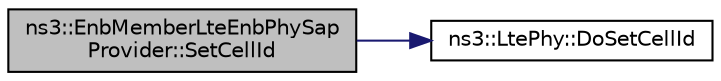 digraph "ns3::EnbMemberLteEnbPhySapProvider::SetCellId"
{
  edge [fontname="Helvetica",fontsize="10",labelfontname="Helvetica",labelfontsize="10"];
  node [fontname="Helvetica",fontsize="10",shape=record];
  rankdir="LR";
  Node1 [label="ns3::EnbMemberLteEnbPhySap\lProvider::SetCellId",height=0.2,width=0.4,color="black", fillcolor="grey75", style="filled", fontcolor="black"];
  Node1 -> Node2 [color="midnightblue",fontsize="10",style="solid"];
  Node2 [label="ns3::LtePhy::DoSetCellId",height=0.2,width=0.4,color="black", fillcolor="white", style="filled",URL="$d5/d66/classns3_1_1LtePhy.html#a09b4acff134fce23cd8c02c511b9d7e8"];
}
